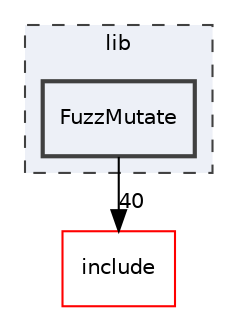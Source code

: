 digraph "lib/FuzzMutate"
{
 // LATEX_PDF_SIZE
  bgcolor="transparent";
  edge [fontname="Helvetica",fontsize="10",labelfontname="Helvetica",labelfontsize="10"];
  node [fontname="Helvetica",fontsize="10",shape="box"];
  compound=true
  subgraph clusterdir_97aefd0d527b934f1d99a682da8fe6a9 {
    graph [ bgcolor="#edf0f7", pencolor="grey25", style="filled,dashed,", label="lib", fontname="Helvetica", fontsize="10", URL="dir_97aefd0d527b934f1d99a682da8fe6a9.html"]
  dir_066ca1f1280ac7bad61b891520f682ee [label="FuzzMutate", style="filled,bold,", fillcolor="#edf0f7", color="grey25", URL="dir_066ca1f1280ac7bad61b891520f682ee.html"];
  }
  dir_d44c64559bbebec7f509842c48db8b23 [label="include", style="", fillcolor="#edf0f7", color="red", URL="dir_d44c64559bbebec7f509842c48db8b23.html"];
  dir_066ca1f1280ac7bad61b891520f682ee->dir_d44c64559bbebec7f509842c48db8b23 [headlabel="40", labeldistance=1.5 headhref="dir_000073_000082.html"];
}
